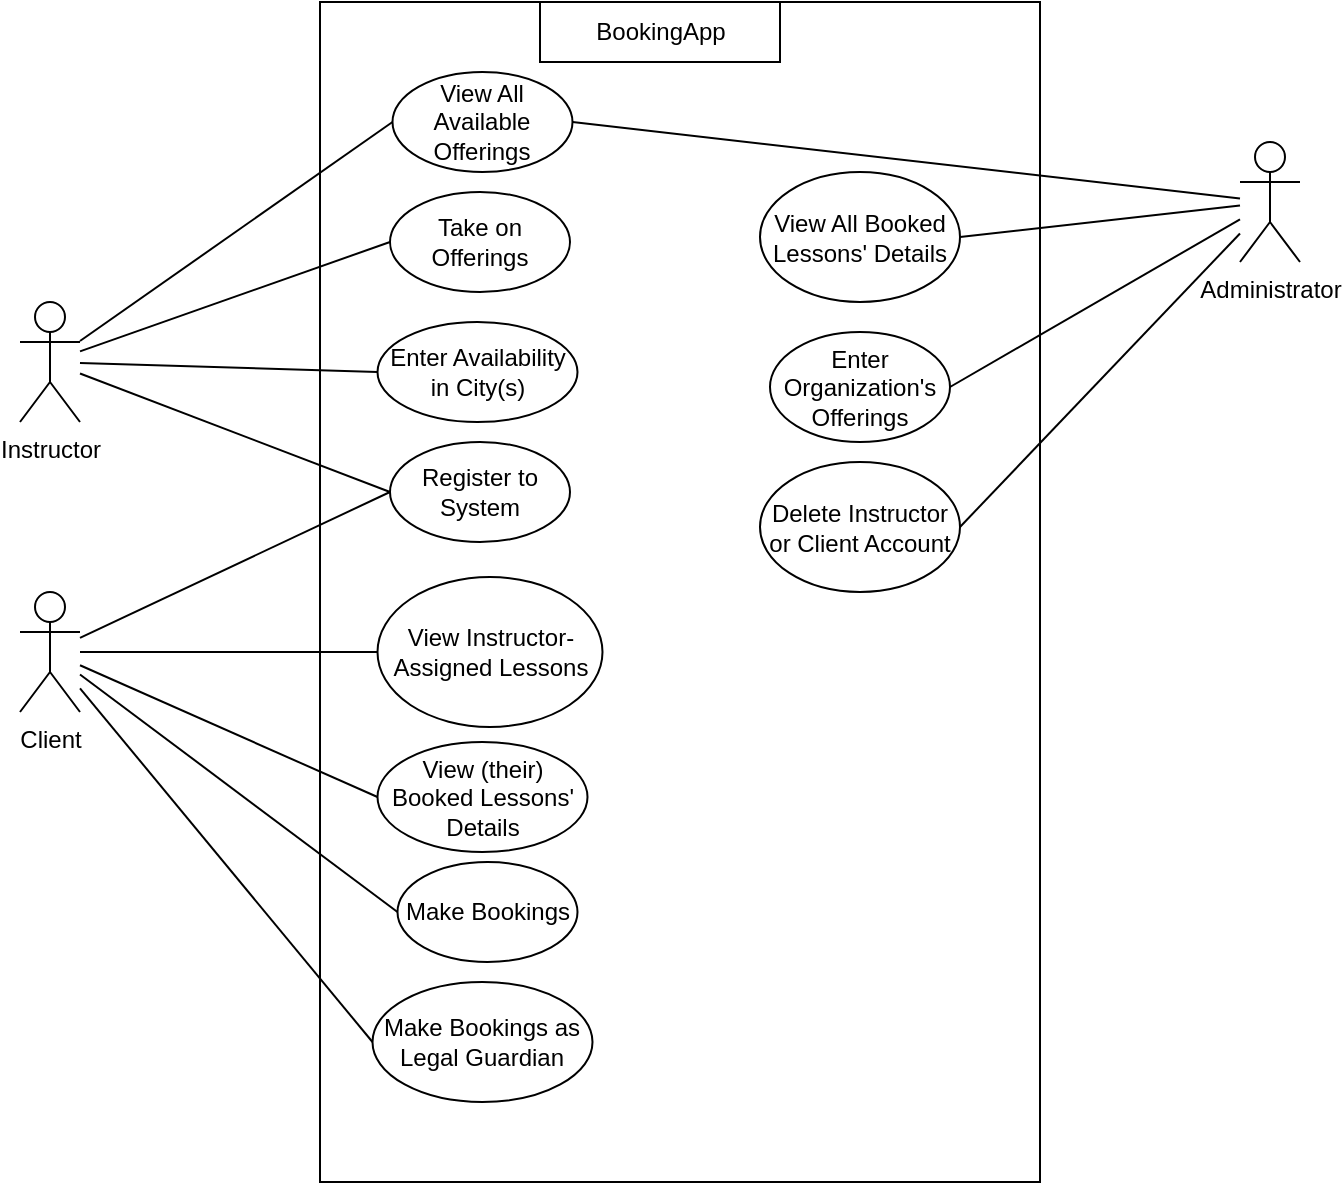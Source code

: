 <mxfile version="24.7.17">
  <diagram name="Page-1" id="dJtnb-HGtETSuoWj85qX">
    <mxGraphModel dx="989" dy="514" grid="1" gridSize="10" guides="1" tooltips="1" connect="1" arrows="1" fold="1" page="1" pageScale="1" pageWidth="850" pageHeight="1100" math="0" shadow="0">
      <root>
        <mxCell id="0" />
        <mxCell id="1" parent="0" />
        <mxCell id="NJYt_cSEDjtvAGryxD8u-1" value="" style="rounded=0;whiteSpace=wrap;html=1;" parent="1" vertex="1">
          <mxGeometry x="260" y="70" width="360" height="590" as="geometry" />
        </mxCell>
        <mxCell id="NJYt_cSEDjtvAGryxD8u-3" value="" style="rounded=0;whiteSpace=wrap;html=1;" parent="1" vertex="1">
          <mxGeometry x="370" y="70" width="120" height="30" as="geometry" />
        </mxCell>
        <mxCell id="NJYt_cSEDjtvAGryxD8u-4" value="BookingApp" style="text;html=1;align=center;verticalAlign=middle;whiteSpace=wrap;rounded=0;" parent="1" vertex="1">
          <mxGeometry x="392.5" y="70" width="75" height="30" as="geometry" />
        </mxCell>
        <mxCell id="NJYt_cSEDjtvAGryxD8u-7" style="edgeStyle=orthogonalEdgeStyle;rounded=0;orthogonalLoop=1;jettySize=auto;html=1;exitX=0.5;exitY=1;exitDx=0;exitDy=0;" parent="1" source="NJYt_cSEDjtvAGryxD8u-3" target="NJYt_cSEDjtvAGryxD8u-3" edge="1">
          <mxGeometry relative="1" as="geometry" />
        </mxCell>
        <mxCell id="NJYt_cSEDjtvAGryxD8u-8" value="Instructor" style="shape=umlActor;verticalLabelPosition=bottom;verticalAlign=top;html=1;outlineConnect=0;" parent="1" vertex="1">
          <mxGeometry x="110" y="220" width="30" height="60" as="geometry" />
        </mxCell>
        <mxCell id="NJYt_cSEDjtvAGryxD8u-15" value="Client" style="shape=umlActor;verticalLabelPosition=bottom;verticalAlign=top;html=1;outlineConnect=0;" parent="1" vertex="1">
          <mxGeometry x="110" y="365" width="30" height="60" as="geometry" />
        </mxCell>
        <mxCell id="NJYt_cSEDjtvAGryxD8u-16" value="Administrator&lt;div&gt;&lt;br&gt;&lt;/div&gt;" style="shape=umlActor;verticalLabelPosition=bottom;verticalAlign=top;html=1;outlineConnect=0;" parent="1" vertex="1">
          <mxGeometry x="720" y="140" width="30" height="60" as="geometry" />
        </mxCell>
        <mxCell id="NJYt_cSEDjtvAGryxD8u-17" value="Register to System" style="ellipse;whiteSpace=wrap;html=1;" parent="1" vertex="1">
          <mxGeometry x="295" y="290" width="90" height="50" as="geometry" />
        </mxCell>
        <mxCell id="NJYt_cSEDjtvAGryxD8u-20" value="" style="endArrow=none;html=1;rounded=0;entryX=0;entryY=0.5;entryDx=0;entryDy=0;" parent="1" source="NJYt_cSEDjtvAGryxD8u-8" target="NJYt_cSEDjtvAGryxD8u-17" edge="1">
          <mxGeometry width="50" height="50" relative="1" as="geometry">
            <mxPoint x="390" y="480" as="sourcePoint" />
            <mxPoint x="440" y="430" as="targetPoint" />
          </mxGeometry>
        </mxCell>
        <mxCell id="NJYt_cSEDjtvAGryxD8u-21" value="" style="endArrow=none;html=1;rounded=0;entryX=0;entryY=0.5;entryDx=0;entryDy=0;" parent="1" source="NJYt_cSEDjtvAGryxD8u-15" target="NJYt_cSEDjtvAGryxD8u-17" edge="1">
          <mxGeometry width="50" height="50" relative="1" as="geometry">
            <mxPoint x="140" y="368.705" as="sourcePoint" />
            <mxPoint x="440" y="430" as="targetPoint" />
          </mxGeometry>
        </mxCell>
        <mxCell id="NJYt_cSEDjtvAGryxD8u-22" value="Take on Offerings" style="ellipse;whiteSpace=wrap;html=1;" parent="1" vertex="1">
          <mxGeometry x="295" y="165" width="90" height="50" as="geometry" />
        </mxCell>
        <mxCell id="NJYt_cSEDjtvAGryxD8u-23" value="" style="endArrow=none;html=1;rounded=0;entryX=0;entryY=0.5;entryDx=0;entryDy=0;" parent="1" source="NJYt_cSEDjtvAGryxD8u-8" target="NJYt_cSEDjtvAGryxD8u-22" edge="1">
          <mxGeometry width="50" height="50" relative="1" as="geometry">
            <mxPoint x="390" y="390" as="sourcePoint" />
            <mxPoint x="440" y="340" as="targetPoint" />
          </mxGeometry>
        </mxCell>
        <mxCell id="NJYt_cSEDjtvAGryxD8u-24" value="Enter Availability in City(s)" style="ellipse;whiteSpace=wrap;html=1;" parent="1" vertex="1">
          <mxGeometry x="288.75" y="230" width="100" height="50" as="geometry" />
        </mxCell>
        <mxCell id="NJYt_cSEDjtvAGryxD8u-25" value="View All Available Offerings" style="ellipse;whiteSpace=wrap;html=1;" parent="1" vertex="1">
          <mxGeometry x="296.25" y="105" width="90" height="50" as="geometry" />
        </mxCell>
        <mxCell id="NJYt_cSEDjtvAGryxD8u-26" value="" style="endArrow=none;html=1;rounded=0;entryX=0;entryY=0.5;entryDx=0;entryDy=0;" parent="1" source="NJYt_cSEDjtvAGryxD8u-8" target="NJYt_cSEDjtvAGryxD8u-25" edge="1">
          <mxGeometry width="50" height="50" relative="1" as="geometry">
            <mxPoint x="140" y="135" as="sourcePoint" />
            <mxPoint x="440" y="250" as="targetPoint" />
          </mxGeometry>
        </mxCell>
        <mxCell id="NJYt_cSEDjtvAGryxD8u-27" value="View Instructor-Assigned Lessons" style="ellipse;whiteSpace=wrap;html=1;" parent="1" vertex="1">
          <mxGeometry x="288.75" y="357.5" width="112.5" height="75" as="geometry" />
        </mxCell>
        <mxCell id="NJYt_cSEDjtvAGryxD8u-28" value="" style="endArrow=none;html=1;rounded=0;entryX=0;entryY=0.5;entryDx=0;entryDy=0;" parent="1" source="NJYt_cSEDjtvAGryxD8u-15" target="NJYt_cSEDjtvAGryxD8u-27" edge="1">
          <mxGeometry width="50" height="50" relative="1" as="geometry">
            <mxPoint x="390" y="300" as="sourcePoint" />
            <mxPoint x="440" y="250" as="targetPoint" />
          </mxGeometry>
        </mxCell>
        <mxCell id="NJYt_cSEDjtvAGryxD8u-29" value="View (their) Booked Lessons&#39; Details" style="ellipse;whiteSpace=wrap;html=1;" parent="1" vertex="1">
          <mxGeometry x="288.75" y="440" width="105" height="55" as="geometry" />
        </mxCell>
        <mxCell id="NJYt_cSEDjtvAGryxD8u-30" value="" style="endArrow=none;html=1;rounded=0;entryX=0;entryY=0.5;entryDx=0;entryDy=0;" parent="1" source="NJYt_cSEDjtvAGryxD8u-15" target="NJYt_cSEDjtvAGryxD8u-29" edge="1">
          <mxGeometry width="50" height="50" relative="1" as="geometry">
            <mxPoint x="390" y="300" as="sourcePoint" />
            <mxPoint x="440" y="250" as="targetPoint" />
          </mxGeometry>
        </mxCell>
        <mxCell id="NJYt_cSEDjtvAGryxD8u-31" value="" style="endArrow=none;html=1;rounded=0;entryX=0;entryY=0.5;entryDx=0;entryDy=0;" parent="1" source="NJYt_cSEDjtvAGryxD8u-8" target="NJYt_cSEDjtvAGryxD8u-24" edge="1">
          <mxGeometry width="50" height="50" relative="1" as="geometry">
            <mxPoint x="390" y="410" as="sourcePoint" />
            <mxPoint x="440" y="360" as="targetPoint" />
          </mxGeometry>
        </mxCell>
        <mxCell id="NJYt_cSEDjtvAGryxD8u-32" value="Make Bookings" style="ellipse;whiteSpace=wrap;html=1;" parent="1" vertex="1">
          <mxGeometry x="298.75" y="500" width="90" height="50" as="geometry" />
        </mxCell>
        <mxCell id="NJYt_cSEDjtvAGryxD8u-33" value="Make Bookings as Legal Guardian" style="ellipse;whiteSpace=wrap;html=1;" parent="1" vertex="1">
          <mxGeometry x="286.25" y="560" width="110" height="60" as="geometry" />
        </mxCell>
        <mxCell id="NJYt_cSEDjtvAGryxD8u-34" value="" style="endArrow=none;html=1;rounded=0;entryX=0;entryY=0.5;entryDx=0;entryDy=0;" parent="1" source="NJYt_cSEDjtvAGryxD8u-15" target="NJYt_cSEDjtvAGryxD8u-32" edge="1">
          <mxGeometry width="50" height="50" relative="1" as="geometry">
            <mxPoint x="140" y="375.07" as="sourcePoint" />
            <mxPoint x="440" y="490" as="targetPoint" />
          </mxGeometry>
        </mxCell>
        <mxCell id="NJYt_cSEDjtvAGryxD8u-35" value="" style="endArrow=none;html=1;rounded=0;entryX=0;entryY=0.5;entryDx=0;entryDy=0;" parent="1" source="NJYt_cSEDjtvAGryxD8u-15" target="NJYt_cSEDjtvAGryxD8u-33" edge="1">
          <mxGeometry width="50" height="50" relative="1" as="geometry">
            <mxPoint x="140" y="381.642" as="sourcePoint" />
            <mxPoint x="440" y="490" as="targetPoint" />
          </mxGeometry>
        </mxCell>
        <mxCell id="NJYt_cSEDjtvAGryxD8u-36" value="" style="endArrow=none;html=1;rounded=0;exitX=1;exitY=0.5;exitDx=0;exitDy=0;" parent="1" source="NJYt_cSEDjtvAGryxD8u-25" target="NJYt_cSEDjtvAGryxD8u-16" edge="1">
          <mxGeometry width="50" height="50" relative="1" as="geometry">
            <mxPoint x="390" y="240" as="sourcePoint" />
            <mxPoint x="440" y="190" as="targetPoint" />
          </mxGeometry>
        </mxCell>
        <mxCell id="NJYt_cSEDjtvAGryxD8u-37" value="Enter Organization&#39;s Offerings" style="ellipse;whiteSpace=wrap;html=1;" parent="1" vertex="1">
          <mxGeometry x="485" y="235" width="90" height="55" as="geometry" />
        </mxCell>
        <mxCell id="NJYt_cSEDjtvAGryxD8u-38" value="Delete Instructor or Client Account" style="ellipse;whiteSpace=wrap;html=1;" parent="1" vertex="1">
          <mxGeometry x="480" y="300" width="100" height="65" as="geometry" />
        </mxCell>
        <mxCell id="NJYt_cSEDjtvAGryxD8u-39" value="View All Booked Lessons&#39; Details" style="ellipse;whiteSpace=wrap;html=1;" parent="1" vertex="1">
          <mxGeometry x="480" y="155" width="100" height="65" as="geometry" />
        </mxCell>
        <mxCell id="NJYt_cSEDjtvAGryxD8u-40" value="" style="endArrow=none;html=1;rounded=0;entryX=1;entryY=0.5;entryDx=0;entryDy=0;" parent="1" source="NJYt_cSEDjtvAGryxD8u-16" target="NJYt_cSEDjtvAGryxD8u-39" edge="1">
          <mxGeometry width="50" height="50" relative="1" as="geometry">
            <mxPoint x="390" y="280" as="sourcePoint" />
            <mxPoint x="440" y="230" as="targetPoint" />
          </mxGeometry>
        </mxCell>
        <mxCell id="AEjOl8XH6c3BlYWR8jCu-1" value="" style="endArrow=none;html=1;rounded=0;exitX=1;exitY=0.5;exitDx=0;exitDy=0;" edge="1" parent="1" source="NJYt_cSEDjtvAGryxD8u-37" target="NJYt_cSEDjtvAGryxD8u-16">
          <mxGeometry width="50" height="50" relative="1" as="geometry">
            <mxPoint x="370" y="270" as="sourcePoint" />
            <mxPoint x="420" y="220" as="targetPoint" />
          </mxGeometry>
        </mxCell>
        <mxCell id="AEjOl8XH6c3BlYWR8jCu-2" value="" style="endArrow=none;html=1;rounded=0;exitX=1;exitY=0.5;exitDx=0;exitDy=0;" edge="1" parent="1" source="NJYt_cSEDjtvAGryxD8u-38" target="NJYt_cSEDjtvAGryxD8u-16">
          <mxGeometry width="50" height="50" relative="1" as="geometry">
            <mxPoint x="370" y="270" as="sourcePoint" />
            <mxPoint x="420" y="220" as="targetPoint" />
          </mxGeometry>
        </mxCell>
      </root>
    </mxGraphModel>
  </diagram>
</mxfile>
